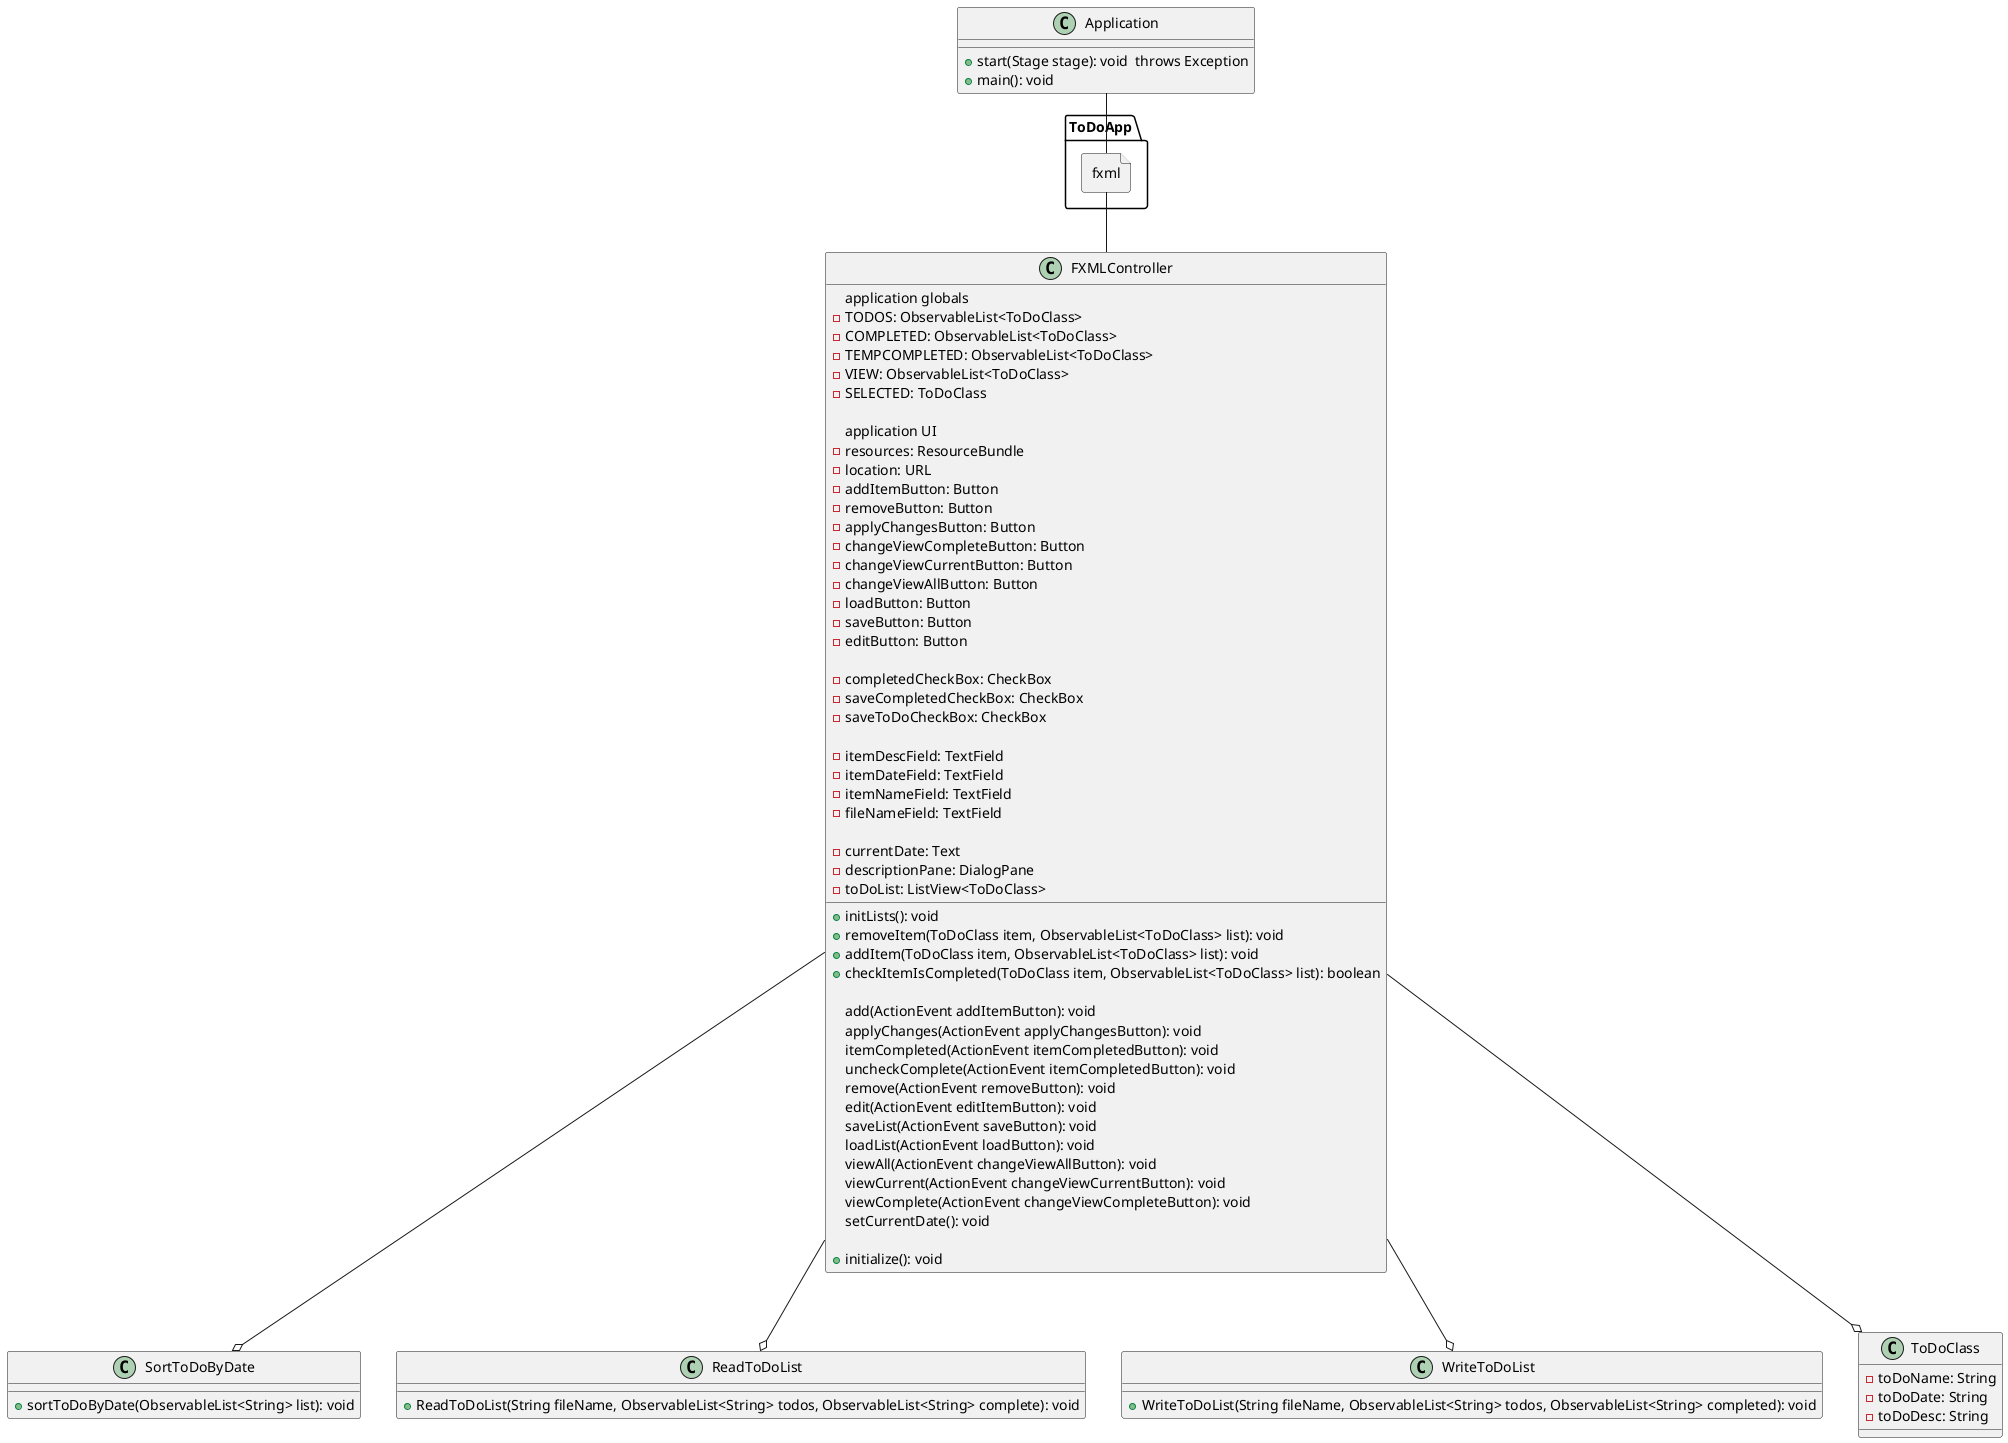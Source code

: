 @startuml
'https://plantuml.com/class-diagram

'/*
' *  UCF COP3330 Summer 2021 Application Assignment 1 Solution
' *  Copyright 2021 Jeanne Moore
' */

class FXMLController {
application globals
-TODOS: ObservableList<ToDoClass>
-COMPLETED: ObservableList<ToDoClass>
-TEMPCOMPLETED: ObservableList<ToDoClass>
-VIEW: ObservableList<ToDoClass>
-SELECTED: ToDoClass

application UI
+initLists(): void
-resources: ResourceBundle
-location: URL
-addItemButton: Button
-removeButton: Button
-applyChangesButton: Button
-changeViewCompleteButton: Button
-changeViewCurrentButton: Button
-changeViewAllButton: Button
-loadButton: Button
-saveButton: Button
-editButton: Button

-completedCheckBox: CheckBox
-saveCompletedCheckBox: CheckBox
-saveToDoCheckBox: CheckBox

-itemDescField: TextField
-itemDateField: TextField
-itemNameField: TextField
-fileNameField: TextField

-currentDate: Text
-descriptionPane: DialogPane
-toDoList: ListView<ToDoClass>

+removeItem(ToDoClass item, ObservableList<ToDoClass> list): void
+addItem(ToDoClass item, ObservableList<ToDoClass> list): void
+checkItemIsCompleted(ToDoClass item, ObservableList<ToDoClass> list): boolean

add(ActionEvent addItemButton): void
applyChanges(ActionEvent applyChangesButton): void
itemCompleted(ActionEvent itemCompletedButton): void
uncheckComplete(ActionEvent itemCompletedButton): void
remove(ActionEvent removeButton): void
edit(ActionEvent editItemButton): void
saveList(ActionEvent saveButton): void
loadList(ActionEvent loadButton): void
viewAll(ActionEvent changeViewAllButton): void
viewCurrent(ActionEvent changeViewCurrentButton): void
viewComplete(ActionEvent changeViewCompleteButton): void
setCurrentDate(): void

+initialize(): void
}

class Application {
+start(Stage stage): void  throws Exception
+main(): void
}

class SortToDoByDate {
+sortToDoByDate(ObservableList<String> list): void
}

class ReadToDoList {
+ReadToDoList(String fileName, ObservableList<String> todos, ObservableList<String> complete): void
}

class WriteToDoList {
+WriteToDoList(String fileName, ObservableList<String> todos, ObservableList<String> completed): void
}

class ToDoClass {
-toDoName: String
-toDoDate: String
-toDoDesc: String
}

file ToDoApp.fxml {
}

Application -- ToDoApp.fxml
ToDoApp.fxml -- FXMLController
FXMLController --o SortToDoByDate
FXMLController --o ReadToDoList
FXMLController --o WriteToDoList
FXMLController --o ToDoClass


@enduml